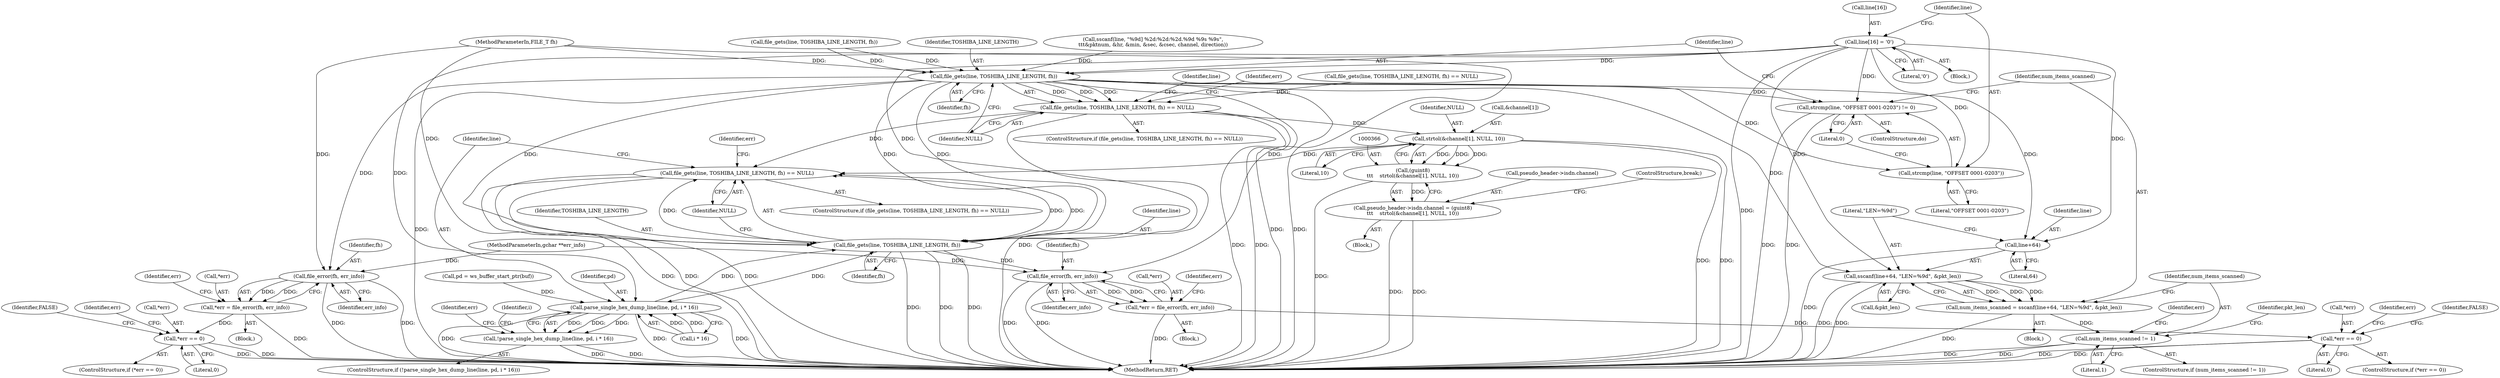 digraph "0_wireshark_3270dfac43da861c714df76513456b46765ff47f@array" {
"1000222" [label="(Call,line[16] = '\0')"];
"1000198" [label="(Call,file_gets(line, TOSHIBA_LINE_LENGTH, fh))"];
"1000197" [label="(Call,file_gets(line, TOSHIBA_LINE_LENGTH, fh) == NULL)"];
"1000367" [label="(Call,strtol(&channel[1], NULL, 10))"];
"1000365" [label="(Call,(guint8)\n\t\t\t    strtol(&channel[1], NULL, 10))"];
"1000359" [label="(Call,pseudo_header->isdn.channel = (guint8)\n\t\t\t    strtol(&channel[1], NULL, 10))"];
"1000445" [label="(Call,file_gets(line, TOSHIBA_LINE_LENGTH, fh) == NULL)"];
"1000207" [label="(Call,file_error(fh, err_info))"];
"1000204" [label="(Call,*err = file_error(fh, err_info))"];
"1000211" [label="(Call,*err == 0)"];
"1000227" [label="(Call,strcmp(line, \"OFFSET 0001-0203\") != 0)"];
"1000228" [label="(Call,strcmp(line, \"OFFSET 0001-0203\"))"];
"1000234" [label="(Call,sscanf(line+64, \"LEN=%9d\", &pkt_len))"];
"1000232" [label="(Call,num_items_scanned = sscanf(line+64, \"LEN=%9d\", &pkt_len))"];
"1000242" [label="(Call,num_items_scanned != 1)"];
"1000235" [label="(Call,line+64)"];
"1000446" [label="(Call,file_gets(line, TOSHIBA_LINE_LENGTH, fh))"];
"1000455" [label="(Call,file_error(fh, err_info))"];
"1000452" [label="(Call,*err = file_error(fh, err_info))"];
"1000459" [label="(Call,*err == 0)"];
"1000472" [label="(Call,parse_single_hex_dump_line(line, pd, i * 16))"];
"1000471" [label="(Call,!parse_single_hex_dump_line(line, pd, i * 16))"];
"1000244" [label="(Literal,1)"];
"1000195" [label="(Block,)"];
"1000228" [label="(Call,strcmp(line, \"OFFSET 0001-0203\"))"];
"1000449" [label="(Identifier,fh)"];
"1000481" [label="(Identifier,err)"];
"1000452" [label="(Call,*err = file_error(fh, err_info))"];
"1000235" [label="(Call,line+64)"];
"1000462" [label="(Literal,0)"];
"1000472" [label="(Call,parse_single_hex_dump_line(line, pd, i * 16))"];
"1000456" [label="(Identifier,fh)"];
"1000447" [label="(Identifier,line)"];
"1000239" [label="(Call,&pkt_len)"];
"1000471" [label="(Call,!parse_single_hex_dump_line(line, pd, i * 16))"];
"1000458" [label="(ControlStructure,if (*err == 0))"];
"1000198" [label="(Call,file_gets(line, TOSHIBA_LINE_LENGTH, fh))"];
"1000241" [label="(ControlStructure,if (num_items_scanned != 1))"];
"1000212" [label="(Call,*err)"];
"1000236" [label="(Identifier,line)"];
"1000114" [label="(Block,)"];
"1000455" [label="(Call,file_error(fh, err_info))"];
"1000213" [label="(Identifier,err)"];
"1000194" [label="(ControlStructure,do)"];
"1000210" [label="(ControlStructure,if (*err == 0))"];
"1000226" [label="(Literal,'\0')"];
"1000259" [label="(Identifier,pkt_len)"];
"1000445" [label="(Call,file_gets(line, TOSHIBA_LINE_LENGTH, fh) == NULL)"];
"1000242" [label="(Call,num_items_scanned != 1)"];
"1000163" [label="(Call,sscanf(line, \"%9d] %2d:%2d:%2d.%9d %9s %9s\",\n\t\t\t&pktnum, &hr, &min, &sec, &csec, channel, direction))"];
"1000203" [label="(Block,)"];
"1000233" [label="(Identifier,num_items_scanned)"];
"1000232" [label="(Call,num_items_scanned = sscanf(line+64, \"LEN=%9d\", &pkt_len))"];
"1000469" [label="(Identifier,FALSE)"];
"1000209" [label="(Identifier,err_info)"];
"1000222" [label="(Call,line[16] = '\0')"];
"1000475" [label="(Call,i * 16)"];
"1000229" [label="(Identifier,line)"];
"1000442" [label="(Identifier,i)"];
"1000470" [label="(ControlStructure,if (!parse_single_hex_dump_line(line, pd, i * 16)))"];
"1000450" [label="(Identifier,NULL)"];
"1000473" [label="(Identifier,line)"];
"1000207" [label="(Call,file_error(fh, err_info))"];
"1000238" [label="(Literal,\"LEN=%9d\")"];
"1000199" [label="(Identifier,line)"];
"1000341" [label="(Block,)"];
"1000214" [label="(Literal,0)"];
"1000137" [label="(Call,file_gets(line, TOSHIBA_LINE_LENGTH, fh))"];
"1000204" [label="(Call,*err = file_error(fh, err_info))"];
"1000234" [label="(Call,sscanf(line+64, \"LEN=%9d\", &pkt_len))"];
"1000474" [label="(Identifier,pd)"];
"1000460" [label="(Call,*err)"];
"1000459" [label="(Call,*err == 0)"];
"1000365" [label="(Call,(guint8)\n\t\t\t    strtol(&channel[1], NULL, 10))"];
"1000373" [label="(Literal,10)"];
"1000457" [label="(Identifier,err_info)"];
"1000237" [label="(Literal,64)"];
"1000466" [label="(Identifier,err)"];
"1000374" [label="(ControlStructure,break;)"];
"1000223" [label="(Call,line[16])"];
"1000113" [label="(MethodParameterIn,gchar **err_info)"];
"1000206" [label="(Identifier,err)"];
"1000202" [label="(Identifier,NULL)"];
"1000197" [label="(Call,file_gets(line, TOSHIBA_LINE_LENGTH, fh) == NULL)"];
"1000211" [label="(Call,*err == 0)"];
"1000492" [label="(MethodReturn,RET)"];
"1000367" [label="(Call,strtol(&channel[1], NULL, 10))"];
"1000196" [label="(ControlStructure,if (file_gets(line, TOSHIBA_LINE_LENGTH, fh) == NULL))"];
"1000231" [label="(Literal,0)"];
"1000248" [label="(Identifier,err)"];
"1000360" [label="(Call,pseudo_header->isdn.channel)"];
"1000454" [label="(Identifier,err)"];
"1000243" [label="(Identifier,num_items_scanned)"];
"1000451" [label="(Block,)"];
"1000109" [label="(MethodParameterIn,FILE_T fh)"];
"1000372" [label="(Identifier,NULL)"];
"1000446" [label="(Call,file_gets(line, TOSHIBA_LINE_LENGTH, fh))"];
"1000200" [label="(Identifier,TOSHIBA_LINE_LENGTH)"];
"1000227" [label="(Call,strcmp(line, \"OFFSET 0001-0203\") != 0)"];
"1000136" [label="(Call,file_gets(line, TOSHIBA_LINE_LENGTH, fh) == NULL)"];
"1000359" [label="(Call,pseudo_header->isdn.channel = (guint8)\n\t\t\t    strtol(&channel[1], NULL, 10))"];
"1000221" [label="(Identifier,FALSE)"];
"1000230" [label="(Literal,\"OFFSET 0001-0203\")"];
"1000448" [label="(Identifier,TOSHIBA_LINE_LENGTH)"];
"1000201" [label="(Identifier,fh)"];
"1000461" [label="(Identifier,err)"];
"1000453" [label="(Call,*err)"];
"1000224" [label="(Identifier,line)"];
"1000444" [label="(ControlStructure,if (file_gets(line, TOSHIBA_LINE_LENGTH, fh) == NULL))"];
"1000208" [label="(Identifier,fh)"];
"1000218" [label="(Identifier,err)"];
"1000205" [label="(Call,*err)"];
"1000418" [label="(Call,pd = ws_buffer_start_ptr(buf))"];
"1000368" [label="(Call,&channel[1])"];
"1000222" -> "1000195"  [label="AST: "];
"1000222" -> "1000226"  [label="CFG: "];
"1000223" -> "1000222"  [label="AST: "];
"1000226" -> "1000222"  [label="AST: "];
"1000229" -> "1000222"  [label="CFG: "];
"1000222" -> "1000492"  [label="DDG: "];
"1000222" -> "1000198"  [label="DDG: "];
"1000222" -> "1000227"  [label="DDG: "];
"1000222" -> "1000228"  [label="DDG: "];
"1000222" -> "1000234"  [label="DDG: "];
"1000222" -> "1000235"  [label="DDG: "];
"1000222" -> "1000446"  [label="DDG: "];
"1000222" -> "1000472"  [label="DDG: "];
"1000198" -> "1000197"  [label="AST: "];
"1000198" -> "1000201"  [label="CFG: "];
"1000199" -> "1000198"  [label="AST: "];
"1000200" -> "1000198"  [label="AST: "];
"1000201" -> "1000198"  [label="AST: "];
"1000202" -> "1000198"  [label="CFG: "];
"1000198" -> "1000492"  [label="DDG: "];
"1000198" -> "1000492"  [label="DDG: "];
"1000198" -> "1000492"  [label="DDG: "];
"1000198" -> "1000197"  [label="DDG: "];
"1000198" -> "1000197"  [label="DDG: "];
"1000198" -> "1000197"  [label="DDG: "];
"1000163" -> "1000198"  [label="DDG: "];
"1000137" -> "1000198"  [label="DDG: "];
"1000137" -> "1000198"  [label="DDG: "];
"1000109" -> "1000198"  [label="DDG: "];
"1000198" -> "1000207"  [label="DDG: "];
"1000198" -> "1000227"  [label="DDG: "];
"1000198" -> "1000228"  [label="DDG: "];
"1000198" -> "1000234"  [label="DDG: "];
"1000198" -> "1000235"  [label="DDG: "];
"1000198" -> "1000446"  [label="DDG: "];
"1000198" -> "1000446"  [label="DDG: "];
"1000198" -> "1000446"  [label="DDG: "];
"1000197" -> "1000196"  [label="AST: "];
"1000197" -> "1000202"  [label="CFG: "];
"1000202" -> "1000197"  [label="AST: "];
"1000206" -> "1000197"  [label="CFG: "];
"1000224" -> "1000197"  [label="CFG: "];
"1000197" -> "1000492"  [label="DDG: "];
"1000197" -> "1000492"  [label="DDG: "];
"1000197" -> "1000492"  [label="DDG: "];
"1000136" -> "1000197"  [label="DDG: "];
"1000197" -> "1000367"  [label="DDG: "];
"1000197" -> "1000445"  [label="DDG: "];
"1000367" -> "1000365"  [label="AST: "];
"1000367" -> "1000373"  [label="CFG: "];
"1000368" -> "1000367"  [label="AST: "];
"1000372" -> "1000367"  [label="AST: "];
"1000373" -> "1000367"  [label="AST: "];
"1000365" -> "1000367"  [label="CFG: "];
"1000367" -> "1000492"  [label="DDG: "];
"1000367" -> "1000492"  [label="DDG: "];
"1000367" -> "1000365"  [label="DDG: "];
"1000367" -> "1000365"  [label="DDG: "];
"1000367" -> "1000365"  [label="DDG: "];
"1000367" -> "1000445"  [label="DDG: "];
"1000365" -> "1000359"  [label="AST: "];
"1000366" -> "1000365"  [label="AST: "];
"1000359" -> "1000365"  [label="CFG: "];
"1000365" -> "1000492"  [label="DDG: "];
"1000365" -> "1000359"  [label="DDG: "];
"1000359" -> "1000341"  [label="AST: "];
"1000360" -> "1000359"  [label="AST: "];
"1000374" -> "1000359"  [label="CFG: "];
"1000359" -> "1000492"  [label="DDG: "];
"1000359" -> "1000492"  [label="DDG: "];
"1000445" -> "1000444"  [label="AST: "];
"1000445" -> "1000450"  [label="CFG: "];
"1000446" -> "1000445"  [label="AST: "];
"1000450" -> "1000445"  [label="AST: "];
"1000454" -> "1000445"  [label="CFG: "];
"1000473" -> "1000445"  [label="CFG: "];
"1000445" -> "1000492"  [label="DDG: "];
"1000445" -> "1000492"  [label="DDG: "];
"1000445" -> "1000492"  [label="DDG: "];
"1000446" -> "1000445"  [label="DDG: "];
"1000446" -> "1000445"  [label="DDG: "];
"1000446" -> "1000445"  [label="DDG: "];
"1000207" -> "1000204"  [label="AST: "];
"1000207" -> "1000209"  [label="CFG: "];
"1000208" -> "1000207"  [label="AST: "];
"1000209" -> "1000207"  [label="AST: "];
"1000204" -> "1000207"  [label="CFG: "];
"1000207" -> "1000492"  [label="DDG: "];
"1000207" -> "1000492"  [label="DDG: "];
"1000207" -> "1000204"  [label="DDG: "];
"1000207" -> "1000204"  [label="DDG: "];
"1000109" -> "1000207"  [label="DDG: "];
"1000113" -> "1000207"  [label="DDG: "];
"1000204" -> "1000203"  [label="AST: "];
"1000205" -> "1000204"  [label="AST: "];
"1000213" -> "1000204"  [label="CFG: "];
"1000204" -> "1000492"  [label="DDG: "];
"1000204" -> "1000211"  [label="DDG: "];
"1000211" -> "1000210"  [label="AST: "];
"1000211" -> "1000214"  [label="CFG: "];
"1000212" -> "1000211"  [label="AST: "];
"1000214" -> "1000211"  [label="AST: "];
"1000218" -> "1000211"  [label="CFG: "];
"1000221" -> "1000211"  [label="CFG: "];
"1000211" -> "1000492"  [label="DDG: "];
"1000211" -> "1000492"  [label="DDG: "];
"1000227" -> "1000194"  [label="AST: "];
"1000227" -> "1000231"  [label="CFG: "];
"1000228" -> "1000227"  [label="AST: "];
"1000231" -> "1000227"  [label="AST: "];
"1000199" -> "1000227"  [label="CFG: "];
"1000233" -> "1000227"  [label="CFG: "];
"1000227" -> "1000492"  [label="DDG: "];
"1000227" -> "1000492"  [label="DDG: "];
"1000228" -> "1000230"  [label="CFG: "];
"1000229" -> "1000228"  [label="AST: "];
"1000230" -> "1000228"  [label="AST: "];
"1000231" -> "1000228"  [label="CFG: "];
"1000234" -> "1000232"  [label="AST: "];
"1000234" -> "1000239"  [label="CFG: "];
"1000235" -> "1000234"  [label="AST: "];
"1000238" -> "1000234"  [label="AST: "];
"1000239" -> "1000234"  [label="AST: "];
"1000232" -> "1000234"  [label="CFG: "];
"1000234" -> "1000492"  [label="DDG: "];
"1000234" -> "1000492"  [label="DDG: "];
"1000234" -> "1000232"  [label="DDG: "];
"1000234" -> "1000232"  [label="DDG: "];
"1000234" -> "1000232"  [label="DDG: "];
"1000232" -> "1000114"  [label="AST: "];
"1000233" -> "1000232"  [label="AST: "];
"1000243" -> "1000232"  [label="CFG: "];
"1000232" -> "1000492"  [label="DDG: "];
"1000232" -> "1000242"  [label="DDG: "];
"1000242" -> "1000241"  [label="AST: "];
"1000242" -> "1000244"  [label="CFG: "];
"1000243" -> "1000242"  [label="AST: "];
"1000244" -> "1000242"  [label="AST: "];
"1000248" -> "1000242"  [label="CFG: "];
"1000259" -> "1000242"  [label="CFG: "];
"1000242" -> "1000492"  [label="DDG: "];
"1000242" -> "1000492"  [label="DDG: "];
"1000235" -> "1000237"  [label="CFG: "];
"1000236" -> "1000235"  [label="AST: "];
"1000237" -> "1000235"  [label="AST: "];
"1000238" -> "1000235"  [label="CFG: "];
"1000235" -> "1000492"  [label="DDG: "];
"1000446" -> "1000449"  [label="CFG: "];
"1000447" -> "1000446"  [label="AST: "];
"1000448" -> "1000446"  [label="AST: "];
"1000449" -> "1000446"  [label="AST: "];
"1000450" -> "1000446"  [label="CFG: "];
"1000446" -> "1000492"  [label="DDG: "];
"1000446" -> "1000492"  [label="DDG: "];
"1000446" -> "1000492"  [label="DDG: "];
"1000472" -> "1000446"  [label="DDG: "];
"1000109" -> "1000446"  [label="DDG: "];
"1000446" -> "1000455"  [label="DDG: "];
"1000446" -> "1000472"  [label="DDG: "];
"1000455" -> "1000452"  [label="AST: "];
"1000455" -> "1000457"  [label="CFG: "];
"1000456" -> "1000455"  [label="AST: "];
"1000457" -> "1000455"  [label="AST: "];
"1000452" -> "1000455"  [label="CFG: "];
"1000455" -> "1000492"  [label="DDG: "];
"1000455" -> "1000492"  [label="DDG: "];
"1000455" -> "1000452"  [label="DDG: "];
"1000455" -> "1000452"  [label="DDG: "];
"1000109" -> "1000455"  [label="DDG: "];
"1000113" -> "1000455"  [label="DDG: "];
"1000452" -> "1000451"  [label="AST: "];
"1000453" -> "1000452"  [label="AST: "];
"1000461" -> "1000452"  [label="CFG: "];
"1000452" -> "1000492"  [label="DDG: "];
"1000452" -> "1000459"  [label="DDG: "];
"1000459" -> "1000458"  [label="AST: "];
"1000459" -> "1000462"  [label="CFG: "];
"1000460" -> "1000459"  [label="AST: "];
"1000462" -> "1000459"  [label="AST: "];
"1000466" -> "1000459"  [label="CFG: "];
"1000469" -> "1000459"  [label="CFG: "];
"1000459" -> "1000492"  [label="DDG: "];
"1000459" -> "1000492"  [label="DDG: "];
"1000472" -> "1000471"  [label="AST: "];
"1000472" -> "1000475"  [label="CFG: "];
"1000473" -> "1000472"  [label="AST: "];
"1000474" -> "1000472"  [label="AST: "];
"1000475" -> "1000472"  [label="AST: "];
"1000471" -> "1000472"  [label="CFG: "];
"1000472" -> "1000492"  [label="DDG: "];
"1000472" -> "1000492"  [label="DDG: "];
"1000472" -> "1000492"  [label="DDG: "];
"1000472" -> "1000471"  [label="DDG: "];
"1000472" -> "1000471"  [label="DDG: "];
"1000472" -> "1000471"  [label="DDG: "];
"1000418" -> "1000472"  [label="DDG: "];
"1000475" -> "1000472"  [label="DDG: "];
"1000475" -> "1000472"  [label="DDG: "];
"1000471" -> "1000470"  [label="AST: "];
"1000481" -> "1000471"  [label="CFG: "];
"1000442" -> "1000471"  [label="CFG: "];
"1000471" -> "1000492"  [label="DDG: "];
"1000471" -> "1000492"  [label="DDG: "];
}
